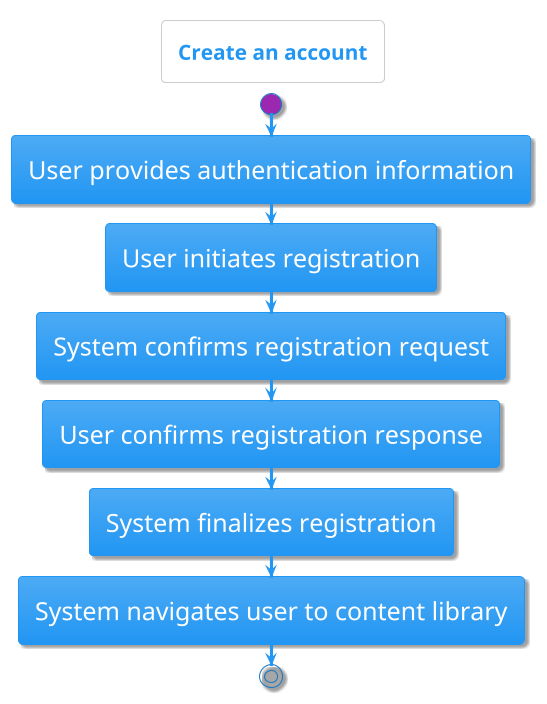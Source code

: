 @startuml
!theme materia
title Create an account
skinparam defaultFontSize 24

start
:User provides authentication information;
:User initiates registration;
:System confirms registration request;
:User confirms registration response;
:System finalizes registration;
:System navigates user to content library;
stop
@enduml